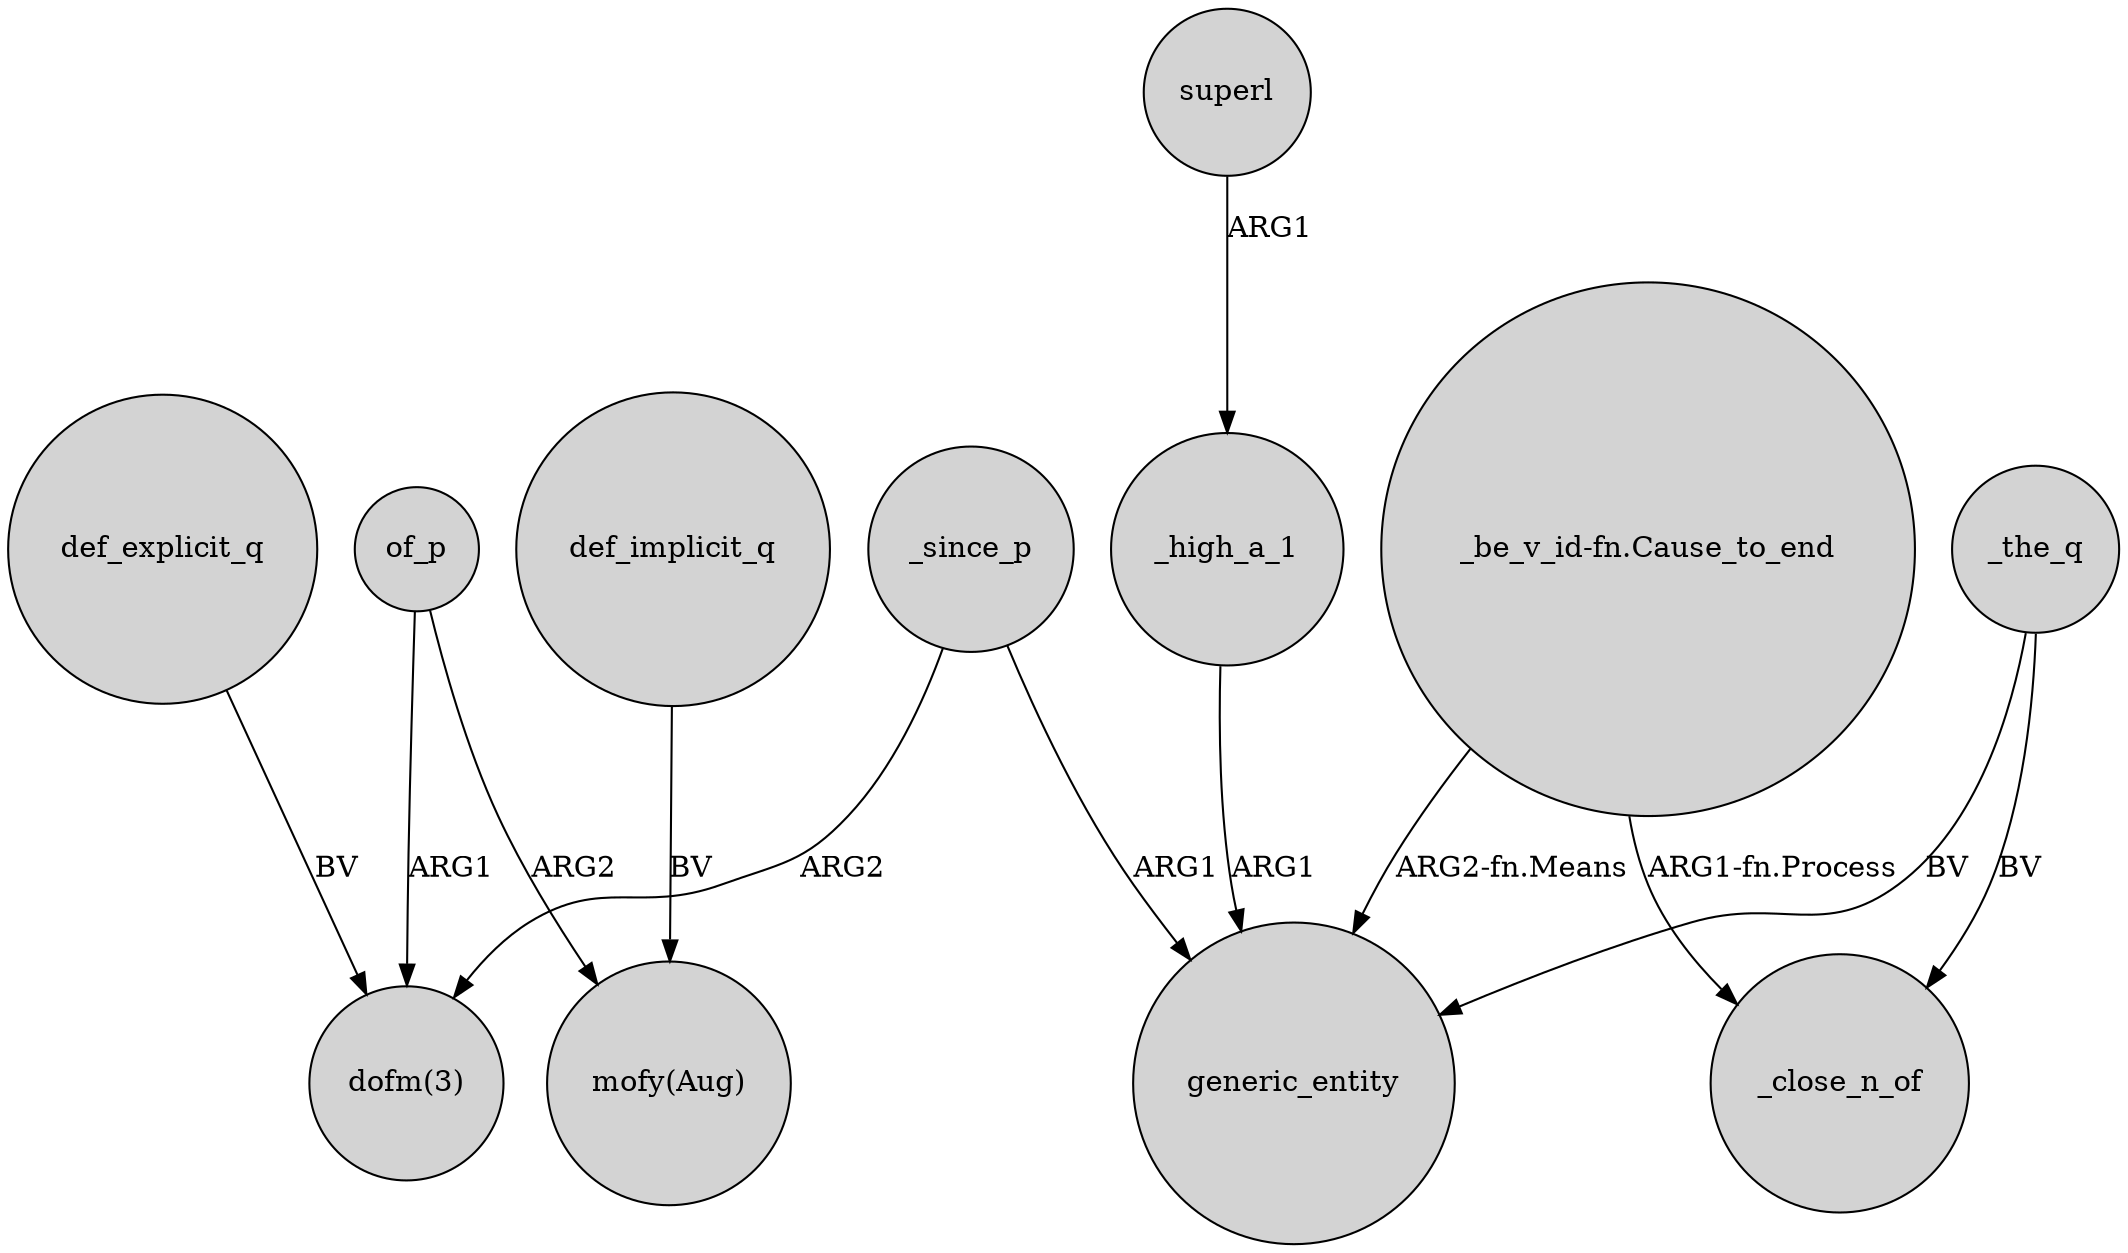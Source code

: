 digraph {
	node [shape=circle style=filled]
	of_p -> "dofm(3)" [label=ARG1]
	_the_q -> _close_n_of [label=BV]
	"_be_v_id-fn.Cause_to_end" -> generic_entity [label="ARG2-fn.Means"]
	_the_q -> generic_entity [label=BV]
	def_implicit_q -> "mofy(Aug)" [label=BV]
	superl -> _high_a_1 [label=ARG1]
	_since_p -> generic_entity [label=ARG1]
	_since_p -> "dofm(3)" [label=ARG2]
	"_be_v_id-fn.Cause_to_end" -> _close_n_of [label="ARG1-fn.Process"]
	_high_a_1 -> generic_entity [label=ARG1]
	of_p -> "mofy(Aug)" [label=ARG2]
	def_explicit_q -> "dofm(3)" [label=BV]
}
